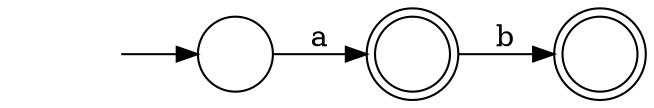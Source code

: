 digraph Automaton {
  rankdir = LR;
  0 [shape=circle,label=""];
  initial [shape=plaintext,label=""];
  initial -> 0
  0 -> 1 [label="a"]
  1 [shape=doublecircle,label=""];
  1 -> 2 [label="b"]
  2 [shape=doublecircle,label=""];
}